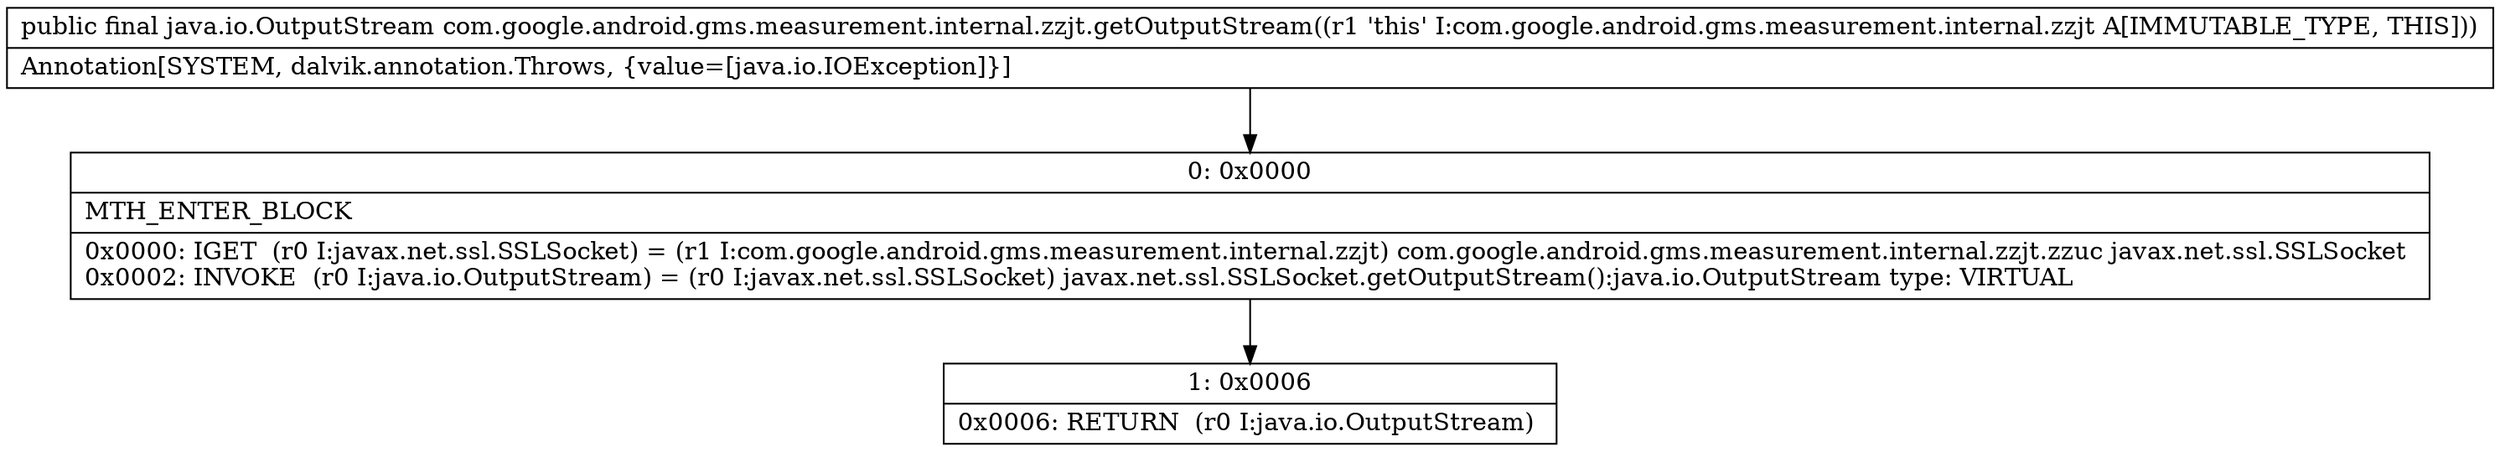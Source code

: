 digraph "CFG forcom.google.android.gms.measurement.internal.zzjt.getOutputStream()Ljava\/io\/OutputStream;" {
Node_0 [shape=record,label="{0\:\ 0x0000|MTH_ENTER_BLOCK\l|0x0000: IGET  (r0 I:javax.net.ssl.SSLSocket) = (r1 I:com.google.android.gms.measurement.internal.zzjt) com.google.android.gms.measurement.internal.zzjt.zzuc javax.net.ssl.SSLSocket \l0x0002: INVOKE  (r0 I:java.io.OutputStream) = (r0 I:javax.net.ssl.SSLSocket) javax.net.ssl.SSLSocket.getOutputStream():java.io.OutputStream type: VIRTUAL \l}"];
Node_1 [shape=record,label="{1\:\ 0x0006|0x0006: RETURN  (r0 I:java.io.OutputStream) \l}"];
MethodNode[shape=record,label="{public final java.io.OutputStream com.google.android.gms.measurement.internal.zzjt.getOutputStream((r1 'this' I:com.google.android.gms.measurement.internal.zzjt A[IMMUTABLE_TYPE, THIS]))  | Annotation[SYSTEM, dalvik.annotation.Throws, \{value=[java.io.IOException]\}]\l}"];
MethodNode -> Node_0;
Node_0 -> Node_1;
}

